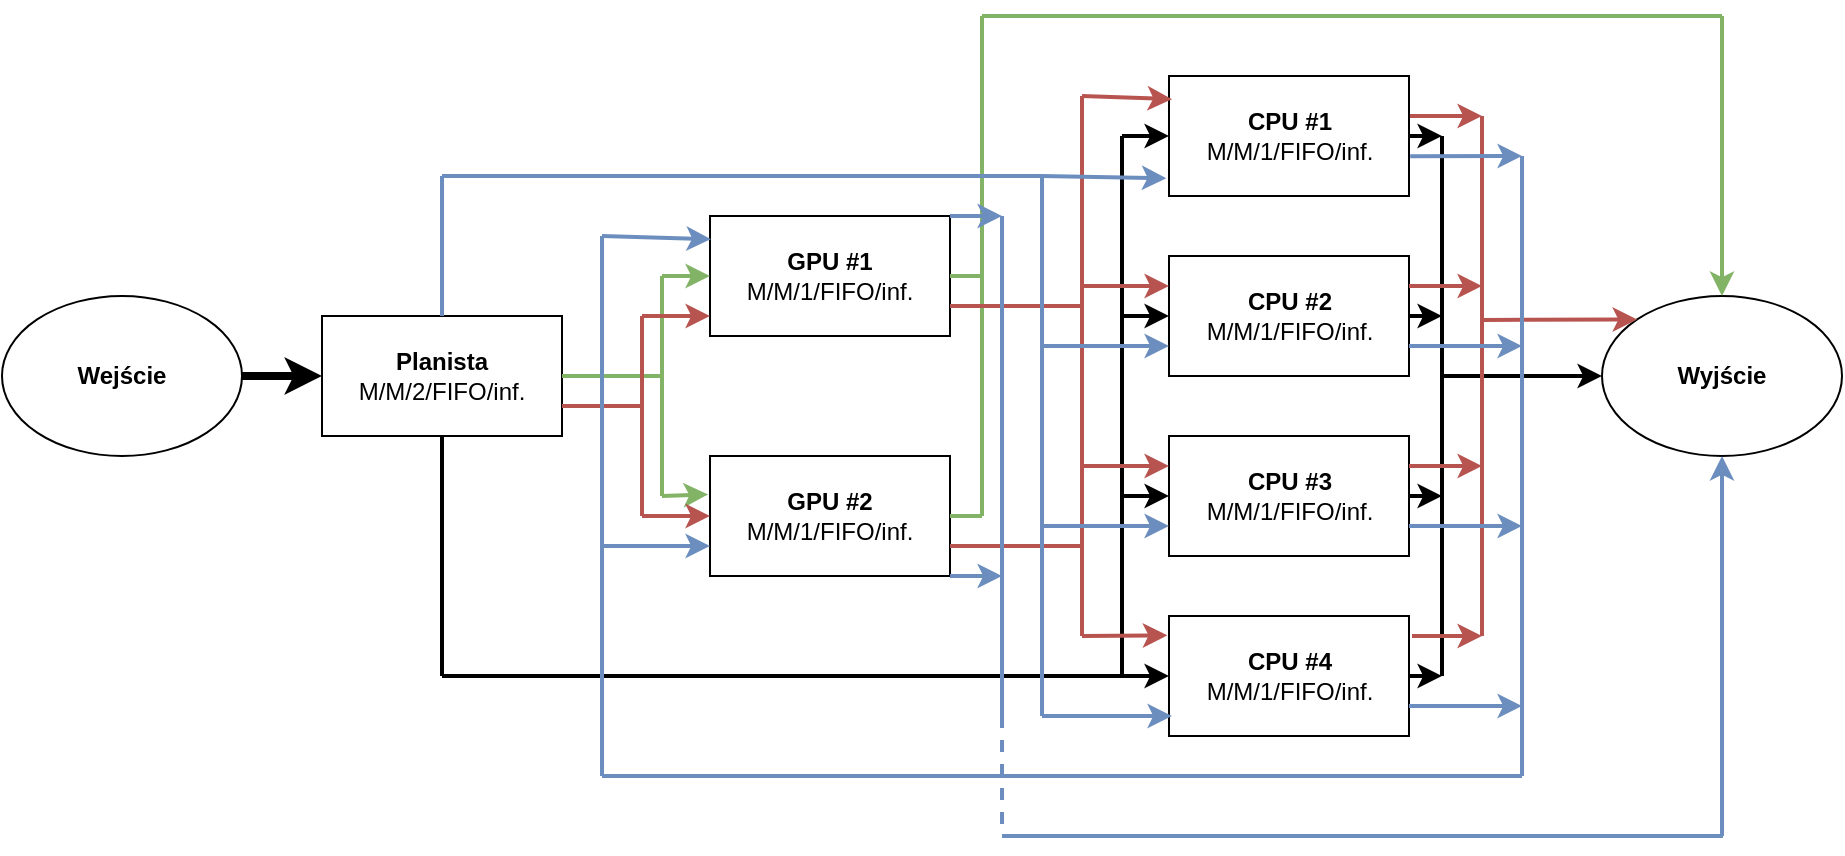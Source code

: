 <mxfile version="13.8.9-1" type="device"><diagram id="YUlggseGG8E-GjdhStG6" name="Page-1"><mxGraphModel dx="1102" dy="582" grid="1" gridSize="10" guides="1" tooltips="1" connect="1" arrows="1" fold="1" page="1" pageScale="1" pageWidth="827" pageHeight="1169" math="0" shadow="0"><root><mxCell id="0"/><mxCell id="1" parent="0"/><mxCell id="nw9pzFMyIxOd3f2YQyeo-1" value="CPU #2&lt;br&gt;&lt;span style=&quot;font-weight: 400&quot;&gt;M/M/1/FIFO/inf.&lt;/span&gt;" style="rounded=0;whiteSpace=wrap;html=1;fontStyle=1" parent="1" vertex="1"><mxGeometry x="583.5" y="200" width="120" height="60" as="geometry"/></mxCell><mxCell id="nw9pzFMyIxOd3f2YQyeo-2" value="&lt;b&gt;CPU #1&lt;br&gt;&lt;/b&gt;M/M/1/FIFO/inf.&lt;b&gt;&lt;br&gt;&lt;/b&gt;" style="rounded=0;whiteSpace=wrap;html=1;" parent="1" vertex="1"><mxGeometry x="583.5" y="110" width="120" height="60" as="geometry"/></mxCell><mxCell id="nw9pzFMyIxOd3f2YQyeo-3" value="&lt;b&gt;GPU #2&lt;br&gt;&lt;/b&gt;M/M/1/FIFO/inf.&lt;b&gt;&lt;br&gt;&lt;/b&gt;" style="rounded=0;whiteSpace=wrap;html=1;" parent="1" vertex="1"><mxGeometry x="354" y="300" width="120" height="60" as="geometry"/></mxCell><mxCell id="nw9pzFMyIxOd3f2YQyeo-4" value="&lt;b&gt;Planista&lt;/b&gt;&lt;br&gt;M/M/2/FIFO/inf." style="rounded=0;whiteSpace=wrap;html=1;" parent="1" vertex="1"><mxGeometry x="160" y="230" width="120" height="60" as="geometry"/></mxCell><mxCell id="nw9pzFMyIxOd3f2YQyeo-5" value="&lt;b&gt;GPU #1&lt;br&gt;&lt;/b&gt;M/M/1/FIFO/inf.&lt;b&gt;&lt;br&gt;&lt;/b&gt;" style="rounded=0;whiteSpace=wrap;html=1;" parent="1" vertex="1"><mxGeometry x="354" y="180" width="120" height="60" as="geometry"/></mxCell><mxCell id="nw9pzFMyIxOd3f2YQyeo-6" value="&lt;b&gt;CPU #4&lt;br&gt;&lt;/b&gt;M/M/1/FIFO/inf.&lt;b&gt;&lt;br&gt;&lt;/b&gt;" style="rounded=0;whiteSpace=wrap;html=1;" parent="1" vertex="1"><mxGeometry x="583.5" y="380" width="120" height="60" as="geometry"/></mxCell><mxCell id="nw9pzFMyIxOd3f2YQyeo-7" value="&lt;b&gt;CPU #3&lt;br&gt;&lt;/b&gt;M/M/1/FIFO/inf.&lt;b&gt;&lt;br&gt;&lt;/b&gt;" style="rounded=0;whiteSpace=wrap;html=1;" parent="1" vertex="1"><mxGeometry x="583.5" y="290" width="120" height="60" as="geometry"/></mxCell><mxCell id="nw9pzFMyIxOd3f2YQyeo-8" value="&lt;b&gt;Wejście&lt;/b&gt;" style="ellipse;whiteSpace=wrap;html=1;" parent="1" vertex="1"><mxGeometry y="220" width="120" height="80" as="geometry"/></mxCell><mxCell id="nw9pzFMyIxOd3f2YQyeo-9" value="&lt;b&gt;Wyjście&lt;/b&gt;" style="ellipse;whiteSpace=wrap;html=1;" parent="1" vertex="1"><mxGeometry x="800" y="220" width="120" height="80" as="geometry"/></mxCell><mxCell id="nw9pzFMyIxOd3f2YQyeo-10" value="" style="endArrow=classic;html=1;exitX=1;exitY=0.5;exitDx=0;exitDy=0;entryX=0;entryY=0.5;entryDx=0;entryDy=0;strokeWidth=4;" parent="1" source="nw9pzFMyIxOd3f2YQyeo-8" target="nw9pzFMyIxOd3f2YQyeo-4" edge="1"><mxGeometry width="50" height="50" relative="1" as="geometry"><mxPoint x="390" y="280" as="sourcePoint"/><mxPoint x="440" y="230" as="targetPoint"/></mxGeometry></mxCell><mxCell id="nw9pzFMyIxOd3f2YQyeo-46" value="" style="endArrow=none;html=1;strokeWidth=2;entryX=0.5;entryY=1;entryDx=0;entryDy=0;" parent="1" target="nw9pzFMyIxOd3f2YQyeo-4" edge="1"><mxGeometry width="50" height="50" relative="1" as="geometry"><mxPoint x="220" y="410" as="sourcePoint"/><mxPoint x="245" y="330" as="targetPoint"/></mxGeometry></mxCell><mxCell id="nw9pzFMyIxOd3f2YQyeo-47" value="" style="endArrow=classic;html=1;strokeWidth=2;entryX=0;entryY=0.5;entryDx=0;entryDy=0;" parent="1" target="nw9pzFMyIxOd3f2YQyeo-6" edge="1"><mxGeometry width="50" height="50" relative="1" as="geometry"><mxPoint x="220" y="410" as="sourcePoint"/><mxPoint x="440" y="230" as="targetPoint"/></mxGeometry></mxCell><mxCell id="nw9pzFMyIxOd3f2YQyeo-48" value="" style="endArrow=none;html=1;strokeWidth=2;" parent="1" edge="1"><mxGeometry width="50" height="50" relative="1" as="geometry"><mxPoint x="560" y="410" as="sourcePoint"/><mxPoint x="560" y="140" as="targetPoint"/></mxGeometry></mxCell><mxCell id="nw9pzFMyIxOd3f2YQyeo-49" value="" style="endArrow=classic;html=1;strokeWidth=2;entryX=0;entryY=0.5;entryDx=0;entryDy=0;" parent="1" target="nw9pzFMyIxOd3f2YQyeo-7" edge="1"><mxGeometry width="50" height="50" relative="1" as="geometry"><mxPoint x="560" y="320" as="sourcePoint"/><mxPoint x="440" y="230" as="targetPoint"/></mxGeometry></mxCell><mxCell id="nw9pzFMyIxOd3f2YQyeo-50" value="" style="endArrow=classic;html=1;strokeWidth=2;entryX=0;entryY=0.5;entryDx=0;entryDy=0;" parent="1" target="nw9pzFMyIxOd3f2YQyeo-2" edge="1"><mxGeometry width="50" height="50" relative="1" as="geometry"><mxPoint x="560" y="140" as="sourcePoint"/><mxPoint x="593.5" y="330" as="targetPoint"/></mxGeometry></mxCell><mxCell id="nw9pzFMyIxOd3f2YQyeo-51" value="" style="endArrow=classic;html=1;strokeWidth=2;entryX=0;entryY=0.5;entryDx=0;entryDy=0;" parent="1" target="nw9pzFMyIxOd3f2YQyeo-1" edge="1"><mxGeometry width="50" height="50" relative="1" as="geometry"><mxPoint x="560" y="230" as="sourcePoint"/><mxPoint x="603.5" y="340" as="targetPoint"/></mxGeometry></mxCell><mxCell id="nw9pzFMyIxOd3f2YQyeo-53" value="" style="endArrow=none;html=1;strokeWidth=2;" parent="1" edge="1"><mxGeometry width="50" height="50" relative="1" as="geometry"><mxPoint x="720" y="410" as="sourcePoint"/><mxPoint x="720" y="140" as="targetPoint"/></mxGeometry></mxCell><mxCell id="nw9pzFMyIxOd3f2YQyeo-54" value="" style="endArrow=classic;html=1;strokeWidth=2;exitX=1;exitY=0.5;exitDx=0;exitDy=0;" parent="1" source="nw9pzFMyIxOd3f2YQyeo-2" edge="1"><mxGeometry width="50" height="50" relative="1" as="geometry"><mxPoint x="390" y="280" as="sourcePoint"/><mxPoint x="720" y="140" as="targetPoint"/></mxGeometry></mxCell><mxCell id="nw9pzFMyIxOd3f2YQyeo-55" value="" style="endArrow=classic;html=1;strokeWidth=2;exitX=1;exitY=0.5;exitDx=0;exitDy=0;" parent="1" source="nw9pzFMyIxOd3f2YQyeo-1" edge="1"><mxGeometry width="50" height="50" relative="1" as="geometry"><mxPoint x="390" y="280" as="sourcePoint"/><mxPoint x="720" y="230" as="targetPoint"/></mxGeometry></mxCell><mxCell id="nw9pzFMyIxOd3f2YQyeo-56" value="" style="endArrow=classic;html=1;strokeWidth=2;exitX=1;exitY=0.5;exitDx=0;exitDy=0;" parent="1" source="nw9pzFMyIxOd3f2YQyeo-7" edge="1"><mxGeometry width="50" height="50" relative="1" as="geometry"><mxPoint x="390" y="280" as="sourcePoint"/><mxPoint x="720" y="320" as="targetPoint"/></mxGeometry></mxCell><mxCell id="nw9pzFMyIxOd3f2YQyeo-57" value="" style="endArrow=classic;html=1;strokeWidth=2;exitX=1;exitY=0.5;exitDx=0;exitDy=0;" parent="1" source="nw9pzFMyIxOd3f2YQyeo-6" edge="1"><mxGeometry width="50" height="50" relative="1" as="geometry"><mxPoint x="390" y="280" as="sourcePoint"/><mxPoint x="720" y="410" as="targetPoint"/></mxGeometry></mxCell><mxCell id="nw9pzFMyIxOd3f2YQyeo-58" value="" style="endArrow=classic;html=1;strokeWidth=2;entryX=0;entryY=0.5;entryDx=0;entryDy=0;" parent="1" target="nw9pzFMyIxOd3f2YQyeo-9" edge="1"><mxGeometry width="50" height="50" relative="1" as="geometry"><mxPoint x="720" y="260" as="sourcePoint"/><mxPoint x="440" y="230" as="targetPoint"/></mxGeometry></mxCell><mxCell id="nw9pzFMyIxOd3f2YQyeo-59" value="" style="endArrow=none;html=1;strokeWidth=2;fillColor=#d5e8d4;strokeColor=#82b366;" parent="1" edge="1"><mxGeometry width="50" height="50" relative="1" as="geometry"><mxPoint x="330" y="320" as="sourcePoint"/><mxPoint x="330" y="210" as="targetPoint"/></mxGeometry></mxCell><mxCell id="nw9pzFMyIxOd3f2YQyeo-60" value="" style="endArrow=none;html=1;strokeWidth=2;exitX=1;exitY=0.5;exitDx=0;exitDy=0;fillColor=#d5e8d4;strokeColor=#82b366;" parent="1" source="nw9pzFMyIxOd3f2YQyeo-4" edge="1"><mxGeometry width="50" height="50" relative="1" as="geometry"><mxPoint x="390" y="280" as="sourcePoint"/><mxPoint x="330" y="260" as="targetPoint"/></mxGeometry></mxCell><mxCell id="nw9pzFMyIxOd3f2YQyeo-61" value="" style="endArrow=classic;html=1;strokeWidth=2;entryX=0;entryY=0.5;entryDx=0;entryDy=0;fillColor=#d5e8d4;strokeColor=#82b366;" parent="1" target="nw9pzFMyIxOd3f2YQyeo-5" edge="1"><mxGeometry width="50" height="50" relative="1" as="geometry"><mxPoint x="330" y="210" as="sourcePoint"/><mxPoint x="440" y="230" as="targetPoint"/></mxGeometry></mxCell><mxCell id="nw9pzFMyIxOd3f2YQyeo-62" value="" style="endArrow=classic;html=1;strokeWidth=2;entryX=-0.008;entryY=0.32;entryDx=0;entryDy=0;fillColor=#d5e8d4;strokeColor=#82b366;entryPerimeter=0;" parent="1" target="nw9pzFMyIxOd3f2YQyeo-3" edge="1"><mxGeometry width="50" height="50" relative="1" as="geometry"><mxPoint x="330" y="320" as="sourcePoint"/><mxPoint x="440" y="230" as="targetPoint"/></mxGeometry></mxCell><mxCell id="nw9pzFMyIxOd3f2YQyeo-63" value="" style="endArrow=none;html=1;strokeWidth=2;fillColor=#d5e8d4;strokeColor=#82b366;" parent="1" edge="1"><mxGeometry width="50" height="50" relative="1" as="geometry"><mxPoint x="490" y="330" as="sourcePoint"/><mxPoint x="490" y="80" as="targetPoint"/></mxGeometry></mxCell><mxCell id="nw9pzFMyIxOd3f2YQyeo-64" value="" style="endArrow=none;html=1;strokeWidth=2;exitX=1;exitY=0.5;exitDx=0;exitDy=0;fillColor=#d5e8d4;strokeColor=#82b366;" parent="1" source="nw9pzFMyIxOd3f2YQyeo-3" edge="1"><mxGeometry width="50" height="50" relative="1" as="geometry"><mxPoint x="370" y="310" as="sourcePoint"/><mxPoint x="490" y="330" as="targetPoint"/></mxGeometry></mxCell><mxCell id="nw9pzFMyIxOd3f2YQyeo-65" value="" style="endArrow=none;html=1;strokeWidth=2;exitX=1;exitY=0.5;exitDx=0;exitDy=0;fillColor=#d5e8d4;strokeColor=#82b366;" parent="1" source="nw9pzFMyIxOd3f2YQyeo-5" edge="1"><mxGeometry width="50" height="50" relative="1" as="geometry"><mxPoint x="370" y="310" as="sourcePoint"/><mxPoint x="490" y="210" as="targetPoint"/></mxGeometry></mxCell><mxCell id="nw9pzFMyIxOd3f2YQyeo-66" value="" style="endArrow=none;html=1;strokeWidth=2;fillColor=#d5e8d4;strokeColor=#82b366;" parent="1" edge="1"><mxGeometry width="50" height="50" relative="1" as="geometry"><mxPoint x="860" y="80" as="sourcePoint"/><mxPoint x="490" y="80" as="targetPoint"/></mxGeometry></mxCell><mxCell id="nw9pzFMyIxOd3f2YQyeo-67" value="" style="endArrow=classic;html=1;strokeWidth=2;entryX=0.5;entryY=0;entryDx=0;entryDy=0;fillColor=#d5e8d4;strokeColor=#82b366;" parent="1" target="nw9pzFMyIxOd3f2YQyeo-9" edge="1"><mxGeometry width="50" height="50" relative="1" as="geometry"><mxPoint x="860" y="80" as="sourcePoint"/><mxPoint x="910" y="160" as="targetPoint"/></mxGeometry></mxCell><mxCell id="nw9pzFMyIxOd3f2YQyeo-68" value="" style="endArrow=none;html=1;strokeWidth=2;fillColor=#f8cecc;strokeColor=#b85450;" parent="1" edge="1"><mxGeometry width="50" height="50" relative="1" as="geometry"><mxPoint x="540" y="120" as="sourcePoint"/><mxPoint x="540" y="390" as="targetPoint"/></mxGeometry></mxCell><mxCell id="nw9pzFMyIxOd3f2YQyeo-69" value="" style="endArrow=none;html=1;strokeWidth=2;fillColor=#f8cecc;strokeColor=#b85450;" parent="1" edge="1"><mxGeometry width="50" height="50" relative="1" as="geometry"><mxPoint x="320" y="330" as="sourcePoint"/><mxPoint x="320" y="230" as="targetPoint"/></mxGeometry></mxCell><mxCell id="nw9pzFMyIxOd3f2YQyeo-70" value="" style="endArrow=none;html=1;strokeWidth=2;exitX=1;exitY=0.75;exitDx=0;exitDy=0;fillColor=#f8cecc;strokeColor=#b85450;" parent="1" source="nw9pzFMyIxOd3f2YQyeo-4" edge="1"><mxGeometry width="50" height="50" relative="1" as="geometry"><mxPoint x="370" y="310" as="sourcePoint"/><mxPoint x="320" y="275" as="targetPoint"/></mxGeometry></mxCell><mxCell id="nw9pzFMyIxOd3f2YQyeo-71" value="" style="endArrow=classic;html=1;strokeWidth=2;entryX=0;entryY=0.5;entryDx=0;entryDy=0;fillColor=#f8cecc;strokeColor=#b85450;" parent="1" target="nw9pzFMyIxOd3f2YQyeo-3" edge="1"><mxGeometry width="50" height="50" relative="1" as="geometry"><mxPoint x="320" y="330" as="sourcePoint"/><mxPoint x="420" y="260" as="targetPoint"/></mxGeometry></mxCell><mxCell id="nw9pzFMyIxOd3f2YQyeo-72" value="" style="endArrow=classic;html=1;strokeWidth=2;entryX=0;entryY=0.833;entryDx=0;entryDy=0;fillColor=#f8cecc;strokeColor=#b85450;entryPerimeter=0;" parent="1" target="nw9pzFMyIxOd3f2YQyeo-5" edge="1"><mxGeometry width="50" height="50" relative="1" as="geometry"><mxPoint x="320" y="230" as="sourcePoint"/><mxPoint x="420" y="260" as="targetPoint"/></mxGeometry></mxCell><mxCell id="nw9pzFMyIxOd3f2YQyeo-74" value="" style="endArrow=none;html=1;strokeWidth=2;exitX=1;exitY=0.75;exitDx=0;exitDy=0;fillColor=#f8cecc;strokeColor=#b85450;" parent="1" source="nw9pzFMyIxOd3f2YQyeo-3" edge="1"><mxGeometry width="50" height="50" relative="1" as="geometry"><mxPoint x="370" y="310" as="sourcePoint"/><mxPoint x="540" y="345" as="targetPoint"/></mxGeometry></mxCell><mxCell id="nw9pzFMyIxOd3f2YQyeo-75" value="" style="endArrow=none;html=1;strokeWidth=2;exitX=1;exitY=0.75;exitDx=0;exitDy=0;fillColor=#f8cecc;strokeColor=#b85450;" parent="1" source="nw9pzFMyIxOd3f2YQyeo-5" edge="1"><mxGeometry width="50" height="50" relative="1" as="geometry"><mxPoint x="370" y="310" as="sourcePoint"/><mxPoint x="540" y="225" as="targetPoint"/></mxGeometry></mxCell><mxCell id="nw9pzFMyIxOd3f2YQyeo-76" value="" style="endArrow=classic;html=1;strokeWidth=2;entryX=-0.007;entryY=0.161;entryDx=0;entryDy=0;fillColor=#f8cecc;strokeColor=#b85450;entryPerimeter=0;" parent="1" target="nw9pzFMyIxOd3f2YQyeo-6" edge="1"><mxGeometry width="50" height="50" relative="1" as="geometry"><mxPoint x="540" y="390" as="sourcePoint"/><mxPoint x="420" y="260" as="targetPoint"/></mxGeometry></mxCell><mxCell id="nw9pzFMyIxOd3f2YQyeo-77" value="" style="endArrow=classic;html=1;strokeWidth=2;entryX=0;entryY=0.25;entryDx=0;entryDy=0;fillColor=#f8cecc;strokeColor=#b85450;" parent="1" target="nw9pzFMyIxOd3f2YQyeo-7" edge="1"><mxGeometry width="50" height="50" relative="1" as="geometry"><mxPoint x="540" y="305" as="sourcePoint"/><mxPoint x="420" y="260" as="targetPoint"/></mxGeometry></mxCell><mxCell id="nw9pzFMyIxOd3f2YQyeo-78" value="" style="endArrow=classic;html=1;strokeWidth=2;entryX=0;entryY=0.25;entryDx=0;entryDy=0;fillColor=#f8cecc;strokeColor=#b85450;" parent="1" target="nw9pzFMyIxOd3f2YQyeo-1" edge="1"><mxGeometry width="50" height="50" relative="1" as="geometry"><mxPoint x="540" y="215" as="sourcePoint"/><mxPoint x="420" y="260" as="targetPoint"/></mxGeometry></mxCell><mxCell id="nw9pzFMyIxOd3f2YQyeo-79" value="" style="endArrow=classic;html=1;strokeWidth=2;entryX=0.013;entryY=0.193;entryDx=0;entryDy=0;fillColor=#f8cecc;strokeColor=#b85450;entryPerimeter=0;" parent="1" target="nw9pzFMyIxOd3f2YQyeo-2" edge="1"><mxGeometry width="50" height="50" relative="1" as="geometry"><mxPoint x="540" y="120" as="sourcePoint"/><mxPoint x="420" y="260" as="targetPoint"/></mxGeometry></mxCell><mxCell id="nw9pzFMyIxOd3f2YQyeo-80" value="" style="endArrow=none;html=1;strokeWidth=2;fillColor=#f8cecc;strokeColor=#b85450;" parent="1" edge="1"><mxGeometry width="50" height="50" relative="1" as="geometry"><mxPoint x="740" y="390" as="sourcePoint"/><mxPoint x="740" y="130" as="targetPoint"/></mxGeometry></mxCell><mxCell id="nw9pzFMyIxOd3f2YQyeo-81" value="" style="endArrow=classic;html=1;strokeWidth=2;fillColor=#f8cecc;strokeColor=#b85450;exitX=1.004;exitY=0.333;exitDx=0;exitDy=0;exitPerimeter=0;" parent="1" source="nw9pzFMyIxOd3f2YQyeo-2" edge="1"><mxGeometry width="50" height="50" relative="1" as="geometry"><mxPoint x="704" y="125" as="sourcePoint"/><mxPoint x="740" y="130" as="targetPoint"/></mxGeometry></mxCell><mxCell id="nw9pzFMyIxOd3f2YQyeo-82" value="" style="endArrow=classic;html=1;strokeWidth=2;exitX=1;exitY=0.25;exitDx=0;exitDy=0;fillColor=#f8cecc;strokeColor=#b85450;" parent="1" source="nw9pzFMyIxOd3f2YQyeo-1" edge="1"><mxGeometry width="50" height="50" relative="1" as="geometry"><mxPoint x="370" y="310" as="sourcePoint"/><mxPoint x="740" y="215" as="targetPoint"/></mxGeometry></mxCell><mxCell id="nw9pzFMyIxOd3f2YQyeo-83" value="" style="endArrow=classic;html=1;strokeWidth=2;exitX=1;exitY=0.25;exitDx=0;exitDy=0;fillColor=#f8cecc;strokeColor=#b85450;" parent="1" source="nw9pzFMyIxOd3f2YQyeo-7" edge="1"><mxGeometry width="50" height="50" relative="1" as="geometry"><mxPoint x="370" y="310" as="sourcePoint"/><mxPoint x="740" y="305" as="targetPoint"/></mxGeometry></mxCell><mxCell id="nw9pzFMyIxOd3f2YQyeo-84" value="" style="endArrow=classic;html=1;strokeWidth=2;fillColor=#f8cecc;strokeColor=#b85450;" parent="1" edge="1"><mxGeometry width="50" height="50" relative="1" as="geometry"><mxPoint x="705" y="390" as="sourcePoint"/><mxPoint x="740" y="390" as="targetPoint"/></mxGeometry></mxCell><mxCell id="nw9pzFMyIxOd3f2YQyeo-85" value="" style="endArrow=classic;html=1;strokeWidth=2;entryX=0;entryY=0;entryDx=0;entryDy=0;fillColor=#f8cecc;strokeColor=#b85450;" parent="1" target="nw9pzFMyIxOd3f2YQyeo-9" edge="1"><mxGeometry width="50" height="50" relative="1" as="geometry"><mxPoint x="740" y="232" as="sourcePoint"/><mxPoint x="420" y="260" as="targetPoint"/></mxGeometry></mxCell><mxCell id="nw9pzFMyIxOd3f2YQyeo-86" value="" style="endArrow=none;html=1;strokeWidth=2;fillColor=#dae8fc;strokeColor=#6c8ebf;" parent="1" edge="1"><mxGeometry width="50" height="50" relative="1" as="geometry"><mxPoint x="520" y="430" as="sourcePoint"/><mxPoint x="520" y="160" as="targetPoint"/></mxGeometry></mxCell><mxCell id="nw9pzFMyIxOd3f2YQyeo-87" value="" style="endArrow=classic;html=1;strokeWidth=2;fillColor=#dae8fc;strokeColor=#6c8ebf;" parent="1" edge="1"><mxGeometry width="50" height="50" relative="1" as="geometry"><mxPoint x="520" y="430" as="sourcePoint"/><mxPoint x="585" y="430" as="targetPoint"/></mxGeometry></mxCell><mxCell id="nw9pzFMyIxOd3f2YQyeo-88" value="" style="endArrow=classic;html=1;strokeWidth=2;entryX=0;entryY=0.75;entryDx=0;entryDy=0;fillColor=#dae8fc;strokeColor=#6c8ebf;" parent="1" target="nw9pzFMyIxOd3f2YQyeo-7" edge="1"><mxGeometry width="50" height="50" relative="1" as="geometry"><mxPoint x="520" y="335" as="sourcePoint"/><mxPoint x="420" y="260" as="targetPoint"/></mxGeometry></mxCell><mxCell id="nw9pzFMyIxOd3f2YQyeo-89" value="" style="endArrow=classic;html=1;strokeWidth=2;entryX=0;entryY=0.75;entryDx=0;entryDy=0;fillColor=#dae8fc;strokeColor=#6c8ebf;" parent="1" target="nw9pzFMyIxOd3f2YQyeo-1" edge="1"><mxGeometry width="50" height="50" relative="1" as="geometry"><mxPoint x="520" y="245" as="sourcePoint"/><mxPoint x="420" y="260" as="targetPoint"/></mxGeometry></mxCell><mxCell id="nw9pzFMyIxOd3f2YQyeo-90" value="" style="endArrow=classic;html=1;strokeWidth=2;entryX=-0.011;entryY=0.852;entryDx=0;entryDy=0;fillColor=#dae8fc;strokeColor=#6c8ebf;entryPerimeter=0;" parent="1" target="nw9pzFMyIxOd3f2YQyeo-2" edge="1"><mxGeometry width="50" height="50" relative="1" as="geometry"><mxPoint x="520" y="160" as="sourcePoint"/><mxPoint x="420" y="260" as="targetPoint"/></mxGeometry></mxCell><mxCell id="nw9pzFMyIxOd3f2YQyeo-91" value="" style="endArrow=none;html=1;strokeWidth=2;fillColor=#dae8fc;strokeColor=#6c8ebf;" parent="1" edge="1"><mxGeometry width="50" height="50" relative="1" as="geometry"><mxPoint x="220" y="160" as="sourcePoint"/><mxPoint x="520" y="160" as="targetPoint"/></mxGeometry></mxCell><mxCell id="nw9pzFMyIxOd3f2YQyeo-92" value="" style="endArrow=none;html=1;strokeWidth=2;exitX=0.5;exitY=0;exitDx=0;exitDy=0;fillColor=#dae8fc;strokeColor=#6c8ebf;" parent="1" source="nw9pzFMyIxOd3f2YQyeo-4" edge="1"><mxGeometry width="50" height="50" relative="1" as="geometry"><mxPoint x="370" y="310" as="sourcePoint"/><mxPoint x="220" y="160" as="targetPoint"/></mxGeometry></mxCell><mxCell id="nw9pzFMyIxOd3f2YQyeo-93" value="" style="endArrow=none;html=1;strokeWidth=2;fillColor=#dae8fc;strokeColor=#6c8ebf;" parent="1" edge="1"><mxGeometry width="50" height="50" relative="1" as="geometry"><mxPoint x="760" y="460" as="sourcePoint"/><mxPoint x="760" y="150" as="targetPoint"/></mxGeometry></mxCell><mxCell id="nw9pzFMyIxOd3f2YQyeo-94" value="" style="endArrow=classic;html=1;strokeWidth=2;exitX=1.005;exitY=0.669;exitDx=0;exitDy=0;fillColor=#dae8fc;strokeColor=#6c8ebf;exitPerimeter=0;" parent="1" source="nw9pzFMyIxOd3f2YQyeo-2" edge="1"><mxGeometry width="50" height="50" relative="1" as="geometry"><mxPoint x="370" y="310" as="sourcePoint"/><mxPoint x="760" y="150" as="targetPoint"/></mxGeometry></mxCell><mxCell id="nw9pzFMyIxOd3f2YQyeo-95" value="" style="endArrow=classic;html=1;strokeWidth=2;exitX=1;exitY=0.75;exitDx=0;exitDy=0;fillColor=#dae8fc;strokeColor=#6c8ebf;" parent="1" source="nw9pzFMyIxOd3f2YQyeo-1" edge="1"><mxGeometry width="50" height="50" relative="1" as="geometry"><mxPoint x="370" y="310" as="sourcePoint"/><mxPoint x="760" y="245" as="targetPoint"/></mxGeometry></mxCell><mxCell id="nw9pzFMyIxOd3f2YQyeo-96" value="" style="endArrow=classic;html=1;strokeWidth=2;exitX=1;exitY=0.75;exitDx=0;exitDy=0;fillColor=#dae8fc;strokeColor=#6c8ebf;" parent="1" source="nw9pzFMyIxOd3f2YQyeo-7" edge="1"><mxGeometry width="50" height="50" relative="1" as="geometry"><mxPoint x="370" y="340" as="sourcePoint"/><mxPoint x="760" y="335" as="targetPoint"/></mxGeometry></mxCell><mxCell id="nw9pzFMyIxOd3f2YQyeo-97" value="" style="endArrow=classic;html=1;strokeWidth=2;exitX=1;exitY=0.75;exitDx=0;exitDy=0;fillColor=#dae8fc;strokeColor=#6c8ebf;" parent="1" source="nw9pzFMyIxOd3f2YQyeo-6" edge="1"><mxGeometry width="50" height="50" relative="1" as="geometry"><mxPoint x="370" y="340" as="sourcePoint"/><mxPoint x="760" y="425" as="targetPoint"/></mxGeometry></mxCell><mxCell id="nw9pzFMyIxOd3f2YQyeo-98" value="" style="endArrow=none;html=1;strokeWidth=2;fillColor=#dae8fc;strokeColor=#6c8ebf;" parent="1" edge="1"><mxGeometry width="50" height="50" relative="1" as="geometry"><mxPoint x="300" y="460" as="sourcePoint"/><mxPoint x="300" y="190" as="targetPoint"/></mxGeometry></mxCell><mxCell id="nw9pzFMyIxOd3f2YQyeo-101" value="" style="endArrow=classic;html=1;strokeWidth=2;entryX=0.004;entryY=0.193;entryDx=0;entryDy=0;fillColor=#dae8fc;strokeColor=#6c8ebf;entryPerimeter=0;" parent="1" target="nw9pzFMyIxOd3f2YQyeo-5" edge="1"><mxGeometry width="50" height="50" relative="1" as="geometry"><mxPoint x="300" y="190" as="sourcePoint"/><mxPoint x="420" y="290" as="targetPoint"/></mxGeometry></mxCell><mxCell id="nw9pzFMyIxOd3f2YQyeo-102" value="" style="endArrow=classic;html=1;strokeWidth=2;fillColor=#dae8fc;strokeColor=#6c8ebf;entryX=0;entryY=0.75;entryDx=0;entryDy=0;" parent="1" target="nw9pzFMyIxOd3f2YQyeo-3" edge="1"><mxGeometry width="50" height="50" relative="1" as="geometry"><mxPoint x="300" y="345" as="sourcePoint"/><mxPoint x="390" y="270" as="targetPoint"/></mxGeometry></mxCell><mxCell id="nw9pzFMyIxOd3f2YQyeo-103" value="" style="endArrow=none;html=1;strokeWidth=2;fillColor=#dae8fc;strokeColor=#6c8ebf;" parent="1" edge="1"><mxGeometry width="50" height="50" relative="1" as="geometry"><mxPoint x="300" y="460" as="sourcePoint"/><mxPoint x="760" y="460" as="targetPoint"/></mxGeometry></mxCell><mxCell id="nw9pzFMyIxOd3f2YQyeo-104" value="" style="endArrow=none;html=1;strokeWidth=2;fillColor=#dae8fc;strokeColor=#6c8ebf;" parent="1" edge="1"><mxGeometry width="50" height="50" relative="1" as="geometry"><mxPoint x="500" y="360" as="sourcePoint"/><mxPoint x="500" y="180" as="targetPoint"/></mxGeometry></mxCell><mxCell id="nw9pzFMyIxOd3f2YQyeo-105" value="" style="endArrow=classic;html=1;strokeWidth=2;exitX=1;exitY=1;exitDx=0;exitDy=0;fillColor=#dae8fc;strokeColor=#6c8ebf;" parent="1" source="nw9pzFMyIxOd3f2YQyeo-3" edge="1"><mxGeometry width="50" height="50" relative="1" as="geometry"><mxPoint x="480" y="390" as="sourcePoint"/><mxPoint x="500" y="360" as="targetPoint"/></mxGeometry></mxCell><mxCell id="nw9pzFMyIxOd3f2YQyeo-106" value="" style="endArrow=classic;html=1;strokeWidth=2;exitX=1;exitY=0;exitDx=0;exitDy=0;fillColor=#dae8fc;strokeColor=#6c8ebf;" parent="1" source="nw9pzFMyIxOd3f2YQyeo-5" edge="1"><mxGeometry width="50" height="50" relative="1" as="geometry"><mxPoint x="420" y="250" as="sourcePoint"/><mxPoint x="500" y="180" as="targetPoint"/></mxGeometry></mxCell><mxCell id="nw9pzFMyIxOd3f2YQyeo-108" value="" style="endArrow=none;dashed=1;html=1;strokeWidth=2;fillColor=#dae8fc;strokeColor=#6c8ebf;" parent="1" edge="1"><mxGeometry width="50" height="50" relative="1" as="geometry"><mxPoint x="500" y="430" as="sourcePoint"/><mxPoint x="500" y="490" as="targetPoint"/></mxGeometry></mxCell><mxCell id="nw9pzFMyIxOd3f2YQyeo-109" value="" style="endArrow=none;html=1;strokeWidth=2;fillColor=#dae8fc;strokeColor=#6c8ebf;" parent="1" edge="1"><mxGeometry width="50" height="50" relative="1" as="geometry"><mxPoint x="500" y="430" as="sourcePoint"/><mxPoint x="500" y="360" as="targetPoint"/></mxGeometry></mxCell><mxCell id="nw9pzFMyIxOd3f2YQyeo-110" value="" style="endArrow=none;html=1;strokeWidth=2;fillColor=#dae8fc;strokeColor=#6c8ebf;" parent="1" edge="1"><mxGeometry width="50" height="50" relative="1" as="geometry"><mxPoint x="500" y="490" as="sourcePoint"/><mxPoint x="860.476" y="490" as="targetPoint"/></mxGeometry></mxCell><mxCell id="nw9pzFMyIxOd3f2YQyeo-111" value="" style="endArrow=classic;html=1;strokeWidth=2;entryX=0.5;entryY=1;entryDx=0;entryDy=0;fillColor=#dae8fc;strokeColor=#6c8ebf;" parent="1" target="nw9pzFMyIxOd3f2YQyeo-9" edge="1"><mxGeometry width="50" height="50" relative="1" as="geometry"><mxPoint x="860" y="490" as="sourcePoint"/><mxPoint x="670" y="340" as="targetPoint"/></mxGeometry></mxCell></root></mxGraphModel></diagram></mxfile>